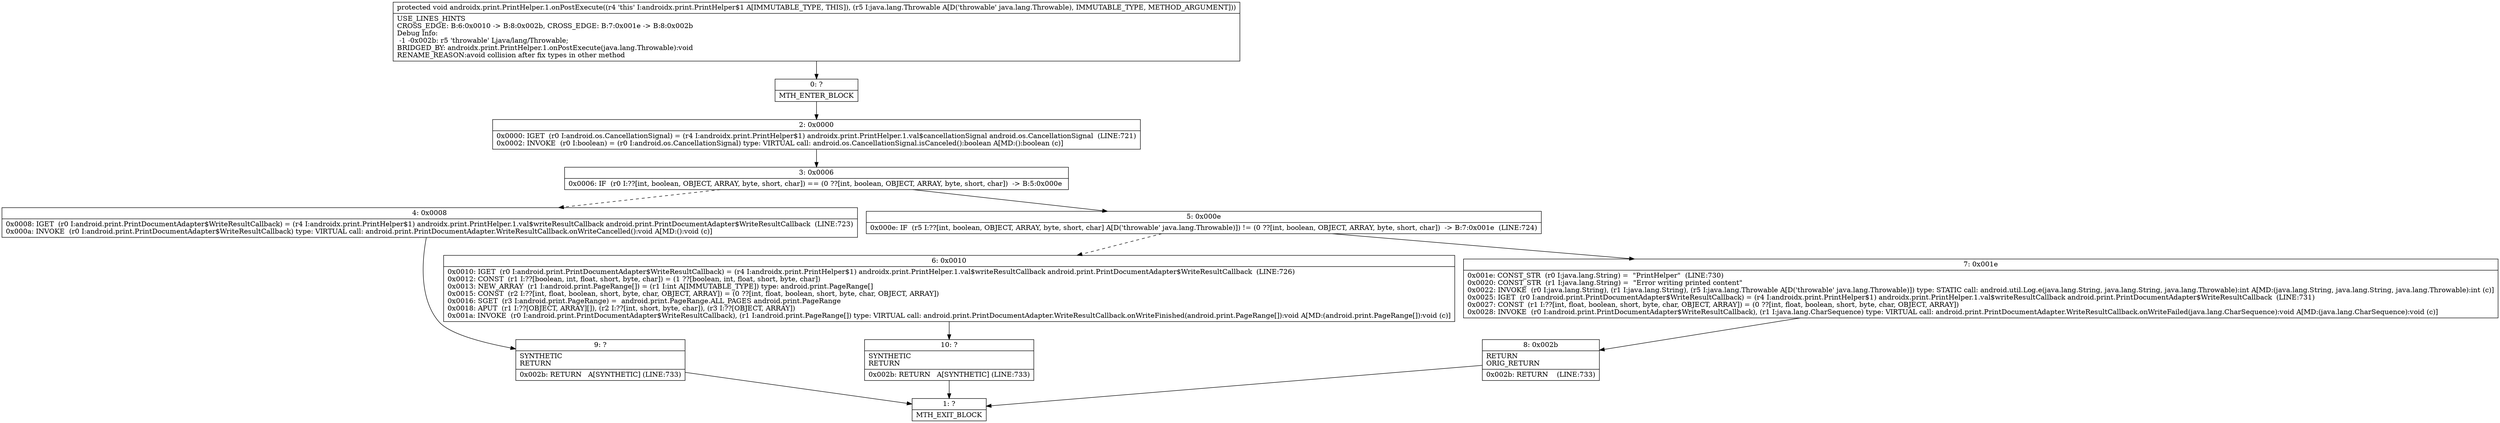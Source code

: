 digraph "CFG forandroidx.print.PrintHelper.1.onPostExecute(Ljava\/lang\/Throwable;)V" {
Node_0 [shape=record,label="{0\:\ ?|MTH_ENTER_BLOCK\l}"];
Node_2 [shape=record,label="{2\:\ 0x0000|0x0000: IGET  (r0 I:android.os.CancellationSignal) = (r4 I:androidx.print.PrintHelper$1) androidx.print.PrintHelper.1.val$cancellationSignal android.os.CancellationSignal  (LINE:721)\l0x0002: INVOKE  (r0 I:boolean) = (r0 I:android.os.CancellationSignal) type: VIRTUAL call: android.os.CancellationSignal.isCanceled():boolean A[MD:():boolean (c)]\l}"];
Node_3 [shape=record,label="{3\:\ 0x0006|0x0006: IF  (r0 I:??[int, boolean, OBJECT, ARRAY, byte, short, char]) == (0 ??[int, boolean, OBJECT, ARRAY, byte, short, char])  \-\> B:5:0x000e \l}"];
Node_4 [shape=record,label="{4\:\ 0x0008|0x0008: IGET  (r0 I:android.print.PrintDocumentAdapter$WriteResultCallback) = (r4 I:androidx.print.PrintHelper$1) androidx.print.PrintHelper.1.val$writeResultCallback android.print.PrintDocumentAdapter$WriteResultCallback  (LINE:723)\l0x000a: INVOKE  (r0 I:android.print.PrintDocumentAdapter$WriteResultCallback) type: VIRTUAL call: android.print.PrintDocumentAdapter.WriteResultCallback.onWriteCancelled():void A[MD:():void (c)]\l}"];
Node_9 [shape=record,label="{9\:\ ?|SYNTHETIC\lRETURN\l|0x002b: RETURN   A[SYNTHETIC] (LINE:733)\l}"];
Node_1 [shape=record,label="{1\:\ ?|MTH_EXIT_BLOCK\l}"];
Node_5 [shape=record,label="{5\:\ 0x000e|0x000e: IF  (r5 I:??[int, boolean, OBJECT, ARRAY, byte, short, char] A[D('throwable' java.lang.Throwable)]) != (0 ??[int, boolean, OBJECT, ARRAY, byte, short, char])  \-\> B:7:0x001e  (LINE:724)\l}"];
Node_6 [shape=record,label="{6\:\ 0x0010|0x0010: IGET  (r0 I:android.print.PrintDocumentAdapter$WriteResultCallback) = (r4 I:androidx.print.PrintHelper$1) androidx.print.PrintHelper.1.val$writeResultCallback android.print.PrintDocumentAdapter$WriteResultCallback  (LINE:726)\l0x0012: CONST  (r1 I:??[boolean, int, float, short, byte, char]) = (1 ??[boolean, int, float, short, byte, char]) \l0x0013: NEW_ARRAY  (r1 I:android.print.PageRange[]) = (r1 I:int A[IMMUTABLE_TYPE]) type: android.print.PageRange[] \l0x0015: CONST  (r2 I:??[int, float, boolean, short, byte, char, OBJECT, ARRAY]) = (0 ??[int, float, boolean, short, byte, char, OBJECT, ARRAY]) \l0x0016: SGET  (r3 I:android.print.PageRange) =  android.print.PageRange.ALL_PAGES android.print.PageRange \l0x0018: APUT  (r1 I:??[OBJECT, ARRAY][]), (r2 I:??[int, short, byte, char]), (r3 I:??[OBJECT, ARRAY]) \l0x001a: INVOKE  (r0 I:android.print.PrintDocumentAdapter$WriteResultCallback), (r1 I:android.print.PageRange[]) type: VIRTUAL call: android.print.PrintDocumentAdapter.WriteResultCallback.onWriteFinished(android.print.PageRange[]):void A[MD:(android.print.PageRange[]):void (c)]\l}"];
Node_10 [shape=record,label="{10\:\ ?|SYNTHETIC\lRETURN\l|0x002b: RETURN   A[SYNTHETIC] (LINE:733)\l}"];
Node_7 [shape=record,label="{7\:\ 0x001e|0x001e: CONST_STR  (r0 I:java.lang.String) =  \"PrintHelper\"  (LINE:730)\l0x0020: CONST_STR  (r1 I:java.lang.String) =  \"Error writing printed content\" \l0x0022: INVOKE  (r0 I:java.lang.String), (r1 I:java.lang.String), (r5 I:java.lang.Throwable A[D('throwable' java.lang.Throwable)]) type: STATIC call: android.util.Log.e(java.lang.String, java.lang.String, java.lang.Throwable):int A[MD:(java.lang.String, java.lang.String, java.lang.Throwable):int (c)]\l0x0025: IGET  (r0 I:android.print.PrintDocumentAdapter$WriteResultCallback) = (r4 I:androidx.print.PrintHelper$1) androidx.print.PrintHelper.1.val$writeResultCallback android.print.PrintDocumentAdapter$WriteResultCallback  (LINE:731)\l0x0027: CONST  (r1 I:??[int, float, boolean, short, byte, char, OBJECT, ARRAY]) = (0 ??[int, float, boolean, short, byte, char, OBJECT, ARRAY]) \l0x0028: INVOKE  (r0 I:android.print.PrintDocumentAdapter$WriteResultCallback), (r1 I:java.lang.CharSequence) type: VIRTUAL call: android.print.PrintDocumentAdapter.WriteResultCallback.onWriteFailed(java.lang.CharSequence):void A[MD:(java.lang.CharSequence):void (c)]\l}"];
Node_8 [shape=record,label="{8\:\ 0x002b|RETURN\lORIG_RETURN\l|0x002b: RETURN    (LINE:733)\l}"];
MethodNode[shape=record,label="{protected void androidx.print.PrintHelper.1.onPostExecute((r4 'this' I:androidx.print.PrintHelper$1 A[IMMUTABLE_TYPE, THIS]), (r5 I:java.lang.Throwable A[D('throwable' java.lang.Throwable), IMMUTABLE_TYPE, METHOD_ARGUMENT]))  | USE_LINES_HINTS\lCROSS_EDGE: B:6:0x0010 \-\> B:8:0x002b, CROSS_EDGE: B:7:0x001e \-\> B:8:0x002b\lDebug Info:\l  \-1 \-0x002b: r5 'throwable' Ljava\/lang\/Throwable;\lBRIDGED_BY: androidx.print.PrintHelper.1.onPostExecute(java.lang.Throwable):void\lRENAME_REASON:avoid collision after fix types in other method\l}"];
MethodNode -> Node_0;Node_0 -> Node_2;
Node_2 -> Node_3;
Node_3 -> Node_4[style=dashed];
Node_3 -> Node_5;
Node_4 -> Node_9;
Node_9 -> Node_1;
Node_5 -> Node_6[style=dashed];
Node_5 -> Node_7;
Node_6 -> Node_10;
Node_10 -> Node_1;
Node_7 -> Node_8;
Node_8 -> Node_1;
}

